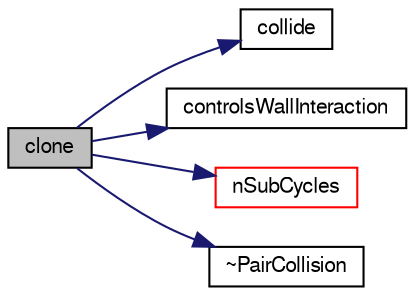 digraph "clone"
{
  bgcolor="transparent";
  edge [fontname="FreeSans",fontsize="10",labelfontname="FreeSans",labelfontsize="10"];
  node [fontname="FreeSans",fontsize="10",shape=record];
  rankdir="LR";
  Node9 [label="clone",height=0.2,width=0.4,color="black", fillcolor="grey75", style="filled", fontcolor="black"];
  Node9 -> Node10 [color="midnightblue",fontsize="10",style="solid",fontname="FreeSans"];
  Node10 [label="collide",height=0.2,width=0.4,color="black",URL="$a24026.html#adbe6469c335fe4cf28a77e3106773643"];
  Node9 -> Node11 [color="midnightblue",fontsize="10",style="solid",fontname="FreeSans"];
  Node11 [label="controlsWallInteraction",height=0.2,width=0.4,color="black",URL="$a24026.html#aa1bb4f646512de5814c56036d570c9ae",tooltip="Indicates whether model determines wall collisions or not,. "];
  Node9 -> Node12 [color="midnightblue",fontsize="10",style="solid",fontname="FreeSans"];
  Node12 [label="nSubCycles",height=0.2,width=0.4,color="red",URL="$a24026.html#a1648fff6a6972eaeeccb2c126c5f1c26",tooltip="Return the number of times to subcycle the current. "];
  Node9 -> Node36 [color="midnightblue",fontsize="10",style="solid",fontname="FreeSans"];
  Node36 [label="~PairCollision",height=0.2,width=0.4,color="black",URL="$a24026.html#a9d9218e0e6f404b3699bd3bef33fcc60",tooltip="Destructor. "];
}
